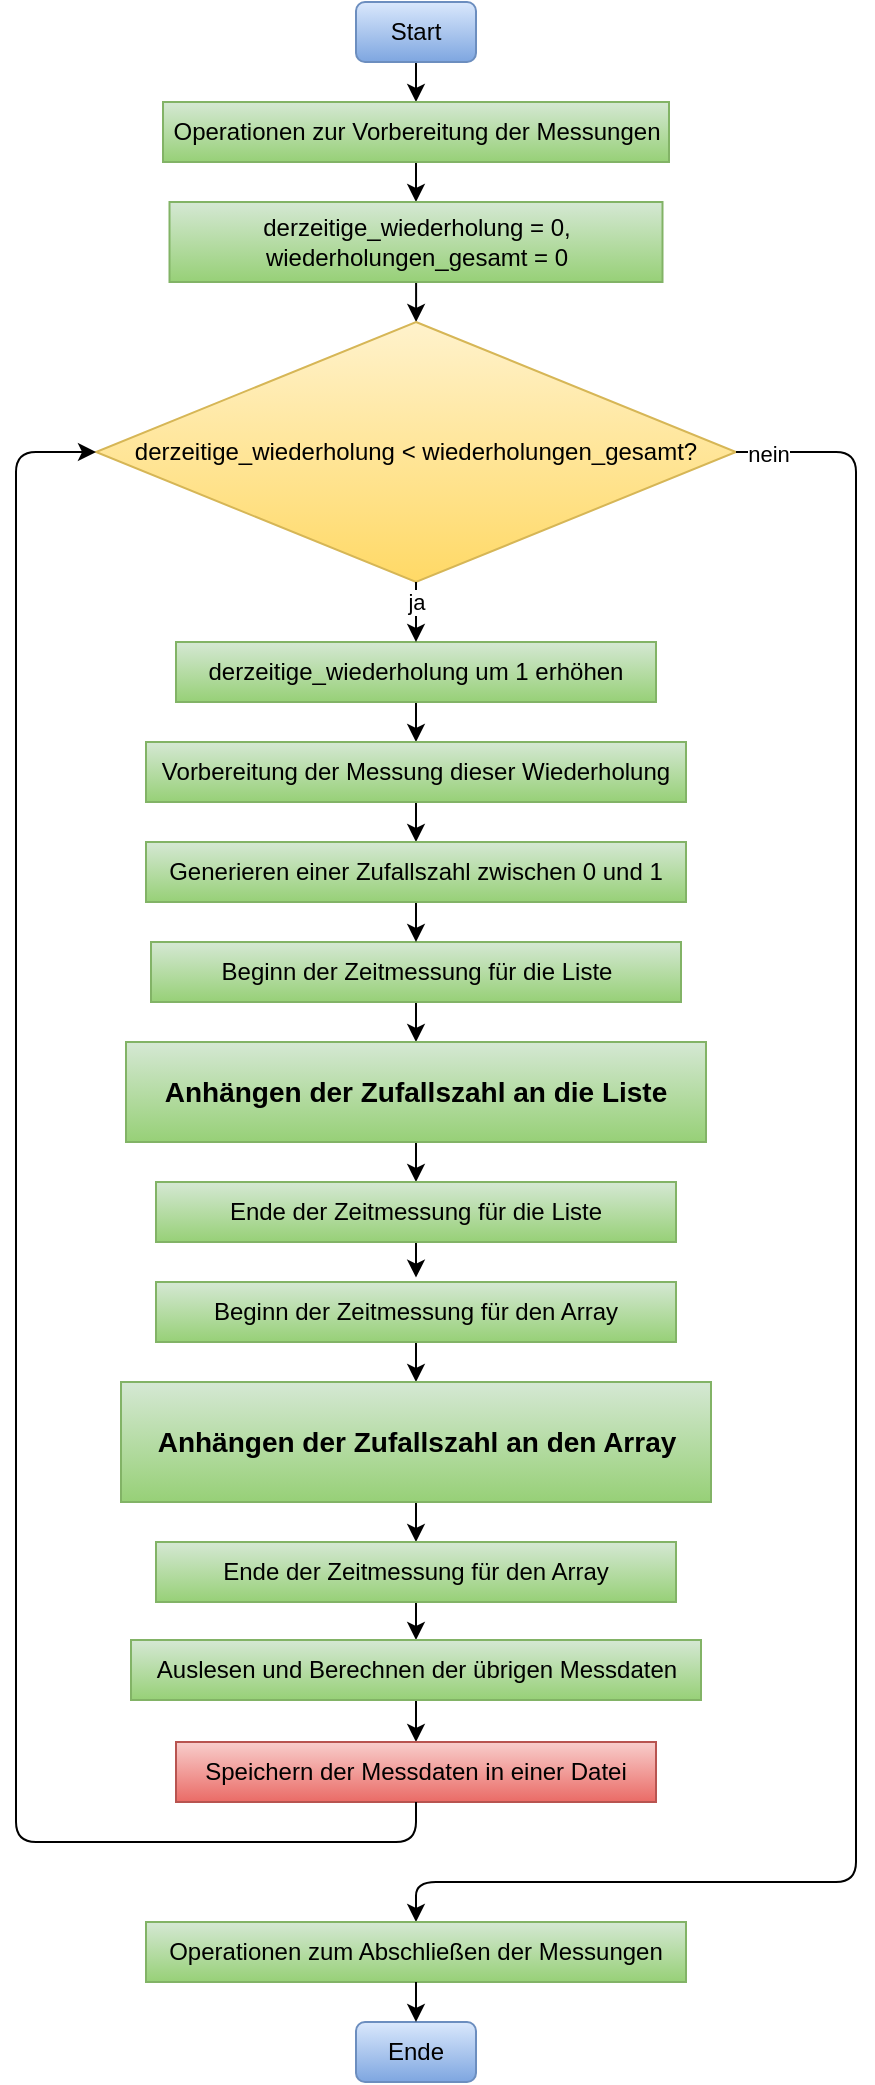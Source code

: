 <mxfile version="13.9.9" type="device"><diagram id="CtG0Uo2xfZ8-SQb0pMwo" name="Page-1"><mxGraphModel dx="1086" dy="846" grid="1" gridSize="10" guides="1" tooltips="1" connect="1" arrows="1" fold="1" page="1" pageScale="1" pageWidth="827" pageHeight="1169" math="0" shadow="0"><root><mxCell id="0"/><mxCell id="1" parent="0"/><mxCell id="39" style="edgeStyle=orthogonalEdgeStyle;curved=0;rounded=1;sketch=0;orthogonalLoop=1;jettySize=auto;html=1;entryX=0.5;entryY=0;entryDx=0;entryDy=0;" parent="1" source="2" target="3" edge="1"><mxGeometry relative="1" as="geometry"/></mxCell><mxCell id="2" value="Start" style="rounded=1;whiteSpace=wrap;html=1;sketch=0;fillColor=#dae8fc;strokeColor=#6c8ebf;gradientColor=#7ea6e0;" parent="1" vertex="1"><mxGeometry x="350" y="320" width="60" height="30" as="geometry"/></mxCell><mxCell id="38" style="edgeStyle=orthogonalEdgeStyle;curved=0;rounded=1;sketch=0;orthogonalLoop=1;jettySize=auto;html=1;entryX=0.5;entryY=0;entryDx=0;entryDy=0;" parent="1" source="3" target="4" edge="1"><mxGeometry relative="1" as="geometry"/></mxCell><mxCell id="3" value="Operationen zur Vorbereitung der Messungen" style="rounded=0;whiteSpace=wrap;html=1;sketch=0;gradientColor=#97d077;fillColor=#d5e8d4;strokeColor=#82b366;" parent="1" vertex="1"><mxGeometry x="253.5" y="370" width="253" height="30" as="geometry"/></mxCell><mxCell id="37" style="edgeStyle=orthogonalEdgeStyle;curved=0;rounded=1;sketch=0;orthogonalLoop=1;jettySize=auto;html=1;entryX=0.5;entryY=0;entryDx=0;entryDy=0;" parent="1" source="4" target="5" edge="1"><mxGeometry relative="1" as="geometry"/></mxCell><mxCell id="4" value="derzeitige_wiederholung = 0,&lt;br&gt;wiederholungen_gesamt = 0" style="rounded=0;whiteSpace=wrap;html=1;sketch=0;gradientColor=#97d077;fillColor=#d5e8d4;strokeColor=#82b366;" parent="1" vertex="1"><mxGeometry x="256.75" y="420" width="246.5" height="40" as="geometry"/></mxCell><mxCell id="5" value="derzeitige_wiederholung &amp;lt; wiederholungen_gesamt?" style="rhombus;whiteSpace=wrap;html=1;rounded=0;sketch=0;fillColor=#fff2cc;strokeColor=#d6b656;gradientColor=#ffd966;" parent="1" vertex="1"><mxGeometry x="220" y="480" width="320" height="130" as="geometry"/></mxCell><mxCell id="36" style="edgeStyle=orthogonalEdgeStyle;curved=0;rounded=1;sketch=0;orthogonalLoop=1;jettySize=auto;html=1;entryX=0.5;entryY=0;entryDx=0;entryDy=0;" parent="1" source="6" target="7" edge="1"><mxGeometry relative="1" as="geometry"/></mxCell><mxCell id="6" value="derzeitige_wiederholung um 1 erhöhen" style="rounded=0;whiteSpace=wrap;html=1;sketch=0;gradientColor=#97d077;fillColor=#d5e8d4;strokeColor=#82b366;" parent="1" vertex="1"><mxGeometry x="260" y="640" width="240" height="30" as="geometry"/></mxCell><mxCell id="35" style="edgeStyle=orthogonalEdgeStyle;curved=0;rounded=1;sketch=0;orthogonalLoop=1;jettySize=auto;html=1;entryX=0.5;entryY=0;entryDx=0;entryDy=0;" parent="1" source="7" target="10" edge="1"><mxGeometry relative="1" as="geometry"/></mxCell><mxCell id="7" value="Vorbereitung der Messung dieser Wiederholung" style="rounded=0;whiteSpace=wrap;html=1;sketch=0;gradientColor=#97d077;fillColor=#d5e8d4;strokeColor=#82b366;" parent="1" vertex="1"><mxGeometry x="245" y="690" width="270" height="30" as="geometry"/></mxCell><mxCell id="33" style="edgeStyle=orthogonalEdgeStyle;curved=0;rounded=1;sketch=0;orthogonalLoop=1;jettySize=auto;html=1;entryX=0.5;entryY=0;entryDx=0;entryDy=0;" parent="1" source="8" target="9" edge="1"><mxGeometry relative="1" as="geometry"/></mxCell><mxCell id="8" value="Beginn der Zeitmessung für die Liste" style="rounded=0;whiteSpace=wrap;html=1;sketch=0;gradientColor=#97d077;fillColor=#d5e8d4;strokeColor=#82b366;" parent="1" vertex="1"><mxGeometry x="247.5" y="790" width="265" height="30" as="geometry"/></mxCell><mxCell id="32" style="edgeStyle=orthogonalEdgeStyle;curved=0;rounded=1;sketch=0;orthogonalLoop=1;jettySize=auto;html=1;entryX=0.5;entryY=0;entryDx=0;entryDy=0;" parent="1" source="9" target="11" edge="1"><mxGeometry relative="1" as="geometry"/></mxCell><mxCell id="9" value="&lt;b&gt;&lt;font style=&quot;font-size: 14px&quot;&gt;Anhängen der Zufallszahl an die Liste&lt;/font&gt;&lt;/b&gt;" style="rounded=0;whiteSpace=wrap;html=1;sketch=0;gradientColor=#97d077;fillColor=#d5e8d4;strokeColor=#82b366;" parent="1" vertex="1"><mxGeometry x="235" y="840" width="290" height="50" as="geometry"/></mxCell><mxCell id="34" style="edgeStyle=orthogonalEdgeStyle;curved=0;rounded=1;sketch=0;orthogonalLoop=1;jettySize=auto;html=1;entryX=0.5;entryY=0;entryDx=0;entryDy=0;" parent="1" source="10" target="8" edge="1"><mxGeometry relative="1" as="geometry"/></mxCell><mxCell id="10" value="Generieren einer Zufallszahl zwischen 0 und 1" style="rounded=0;whiteSpace=wrap;html=1;sketch=0;gradientColor=#97d077;fillColor=#d5e8d4;strokeColor=#82b366;" parent="1" vertex="1"><mxGeometry x="245" y="740" width="270" height="30" as="geometry"/></mxCell><mxCell id="30" style="edgeStyle=orthogonalEdgeStyle;curved=0;rounded=1;sketch=0;orthogonalLoop=1;jettySize=auto;html=1;entryX=0.5;entryY=-0.073;entryDx=0;entryDy=0;entryPerimeter=0;" parent="1" source="11" target="12" edge="1"><mxGeometry relative="1" as="geometry"/></mxCell><mxCell id="11" value="Ende der Zeitmessung für die Liste" style="rounded=0;whiteSpace=wrap;html=1;sketch=0;gradientColor=#97d077;fillColor=#d5e8d4;strokeColor=#82b366;" parent="1" vertex="1"><mxGeometry x="250" y="910" width="260" height="30" as="geometry"/></mxCell><mxCell id="29" style="edgeStyle=orthogonalEdgeStyle;curved=0;rounded=1;sketch=0;orthogonalLoop=1;jettySize=auto;html=1;entryX=0.5;entryY=0;entryDx=0;entryDy=0;" parent="1" source="12" target="13" edge="1"><mxGeometry relative="1" as="geometry"/></mxCell><mxCell id="12" value="Beginn der Zeitmessung für den Array" style="rounded=0;whiteSpace=wrap;html=1;sketch=0;gradientColor=#97d077;fillColor=#d5e8d4;strokeColor=#82b366;" parent="1" vertex="1"><mxGeometry x="250" y="960" width="260" height="30" as="geometry"/></mxCell><mxCell id="28" style="edgeStyle=orthogonalEdgeStyle;curved=0;rounded=1;sketch=0;orthogonalLoop=1;jettySize=auto;html=1;entryX=0.5;entryY=0;entryDx=0;entryDy=0;" parent="1" source="13" target="14" edge="1"><mxGeometry relative="1" as="geometry"/></mxCell><mxCell id="13" value="&lt;b&gt;&lt;font style=&quot;font-size: 14px&quot;&gt;Anhängen der Zufallszahl an den Array&lt;/font&gt;&lt;/b&gt;" style="rounded=0;whiteSpace=wrap;html=1;sketch=0;gradientColor=#97d077;fillColor=#d5e8d4;strokeColor=#82b366;" parent="1" vertex="1"><mxGeometry x="232.5" y="1010" width="295" height="60" as="geometry"/></mxCell><mxCell id="27" style="edgeStyle=orthogonalEdgeStyle;curved=0;rounded=1;sketch=0;orthogonalLoop=1;jettySize=auto;html=1;exitX=0.5;exitY=1;exitDx=0;exitDy=0;entryX=0.5;entryY=0;entryDx=0;entryDy=0;" parent="1" source="14" target="15" edge="1"><mxGeometry relative="1" as="geometry"/></mxCell><mxCell id="14" value="Ende der Zeitmessung für den Array" style="rounded=0;whiteSpace=wrap;html=1;sketch=0;gradientColor=#97d077;fillColor=#d5e8d4;strokeColor=#82b366;" parent="1" vertex="1"><mxGeometry x="250" y="1090" width="260" height="30" as="geometry"/></mxCell><mxCell id="26" style="edgeStyle=orthogonalEdgeStyle;curved=0;rounded=1;sketch=0;orthogonalLoop=1;jettySize=auto;html=1;entryX=0.5;entryY=0;entryDx=0;entryDy=0;" parent="1" source="15" target="16" edge="1"><mxGeometry relative="1" as="geometry"/></mxCell><mxCell id="15" value="Auslesen und Berechnen der übrigen Messdaten" style="rounded=0;whiteSpace=wrap;html=1;sketch=0;gradientColor=#97d077;fillColor=#d5e8d4;strokeColor=#82b366;" parent="1" vertex="1"><mxGeometry x="237.5" y="1139" width="285" height="30" as="geometry"/></mxCell><mxCell id="16" value="Speichern der Messdaten in einer Datei" style="rounded=0;whiteSpace=wrap;html=1;sketch=0;gradientColor=#ea6b66;fillColor=#f8cecc;strokeColor=#b85450;" parent="1" vertex="1"><mxGeometry x="260" y="1190" width="240" height="30" as="geometry"/></mxCell><mxCell id="17" value="" style="endArrow=classic;html=1;exitX=0.5;exitY=1;exitDx=0;exitDy=0;entryX=0;entryY=0.5;entryDx=0;entryDy=0;" parent="1" source="16" target="5" edge="1"><mxGeometry width="50" height="50" relative="1" as="geometry"><mxPoint x="410" y="1080" as="sourcePoint"/><mxPoint x="460" y="1030" as="targetPoint"/><Array as="points"><mxPoint x="380" y="1240"/><mxPoint x="180" y="1240"/><mxPoint x="180" y="545"/></Array></mxGeometry></mxCell><mxCell id="18" value="" style="endArrow=classic;html=1;exitX=0.5;exitY=1;exitDx=0;exitDy=0;entryX=0.5;entryY=0;entryDx=0;entryDy=0;" parent="1" source="5" target="6" edge="1"><mxGeometry width="50" height="50" relative="1" as="geometry"><mxPoint x="670" y="840" as="sourcePoint"/><mxPoint x="720" y="790" as="targetPoint"/></mxGeometry></mxCell><mxCell id="19" value="ja" style="edgeLabel;html=1;align=center;verticalAlign=middle;resizable=0;points=[];" parent="18" vertex="1" connectable="0"><mxGeometry x="-0.322" relative="1" as="geometry"><mxPoint as="offset"/></mxGeometry></mxCell><mxCell id="20" value="" style="endArrow=classic;html=1;exitX=1;exitY=0.5;exitDx=0;exitDy=0;" parent="1" source="5" edge="1"><mxGeometry width="50" height="50" relative="1" as="geometry"><mxPoint x="670" y="720" as="sourcePoint"/><mxPoint x="380" y="1280" as="targetPoint"/><Array as="points"><mxPoint x="600" y="545"/><mxPoint x="600" y="1260"/><mxPoint x="380" y="1260"/></Array></mxGeometry></mxCell><mxCell id="21" value="nein" style="edgeLabel;html=1;align=center;verticalAlign=middle;resizable=0;points=[];" parent="20" vertex="1" connectable="0"><mxGeometry x="-0.968" y="-1" relative="1" as="geometry"><mxPoint as="offset"/></mxGeometry></mxCell><mxCell id="22" value="Operationen zum Abschließen der Messungen" style="rounded=0;whiteSpace=wrap;html=1;sketch=0;gradientColor=#97d077;fillColor=#d5e8d4;strokeColor=#82b366;" parent="1" vertex="1"><mxGeometry x="245" y="1280" width="270" height="30" as="geometry"/></mxCell><mxCell id="24" value="Ende" style="rounded=1;whiteSpace=wrap;html=1;sketch=0;fillColor=#dae8fc;strokeColor=#6c8ebf;gradientColor=#7ea6e0;" parent="1" vertex="1"><mxGeometry x="350" y="1330" width="60" height="30" as="geometry"/></mxCell><mxCell id="25" value="" style="endArrow=classic;html=1;exitX=0.5;exitY=1;exitDx=0;exitDy=0;entryX=0.5;entryY=0;entryDx=0;entryDy=0;" parent="1" source="22" target="24" edge="1"><mxGeometry width="50" height="50" relative="1" as="geometry"><mxPoint x="270" y="1250" as="sourcePoint"/><mxPoint x="320" y="1200" as="targetPoint"/></mxGeometry></mxCell><mxCell id="EZGaf_mfKWMDok9vQfCS-39" style="edgeStyle=orthogonalEdgeStyle;rounded=0;orthogonalLoop=1;jettySize=auto;html=1;exitX=0.5;exitY=1;exitDx=0;exitDy=0;" edge="1" parent="1" source="22" target="22"><mxGeometry relative="1" as="geometry"/></mxCell></root></mxGraphModel></diagram></mxfile>